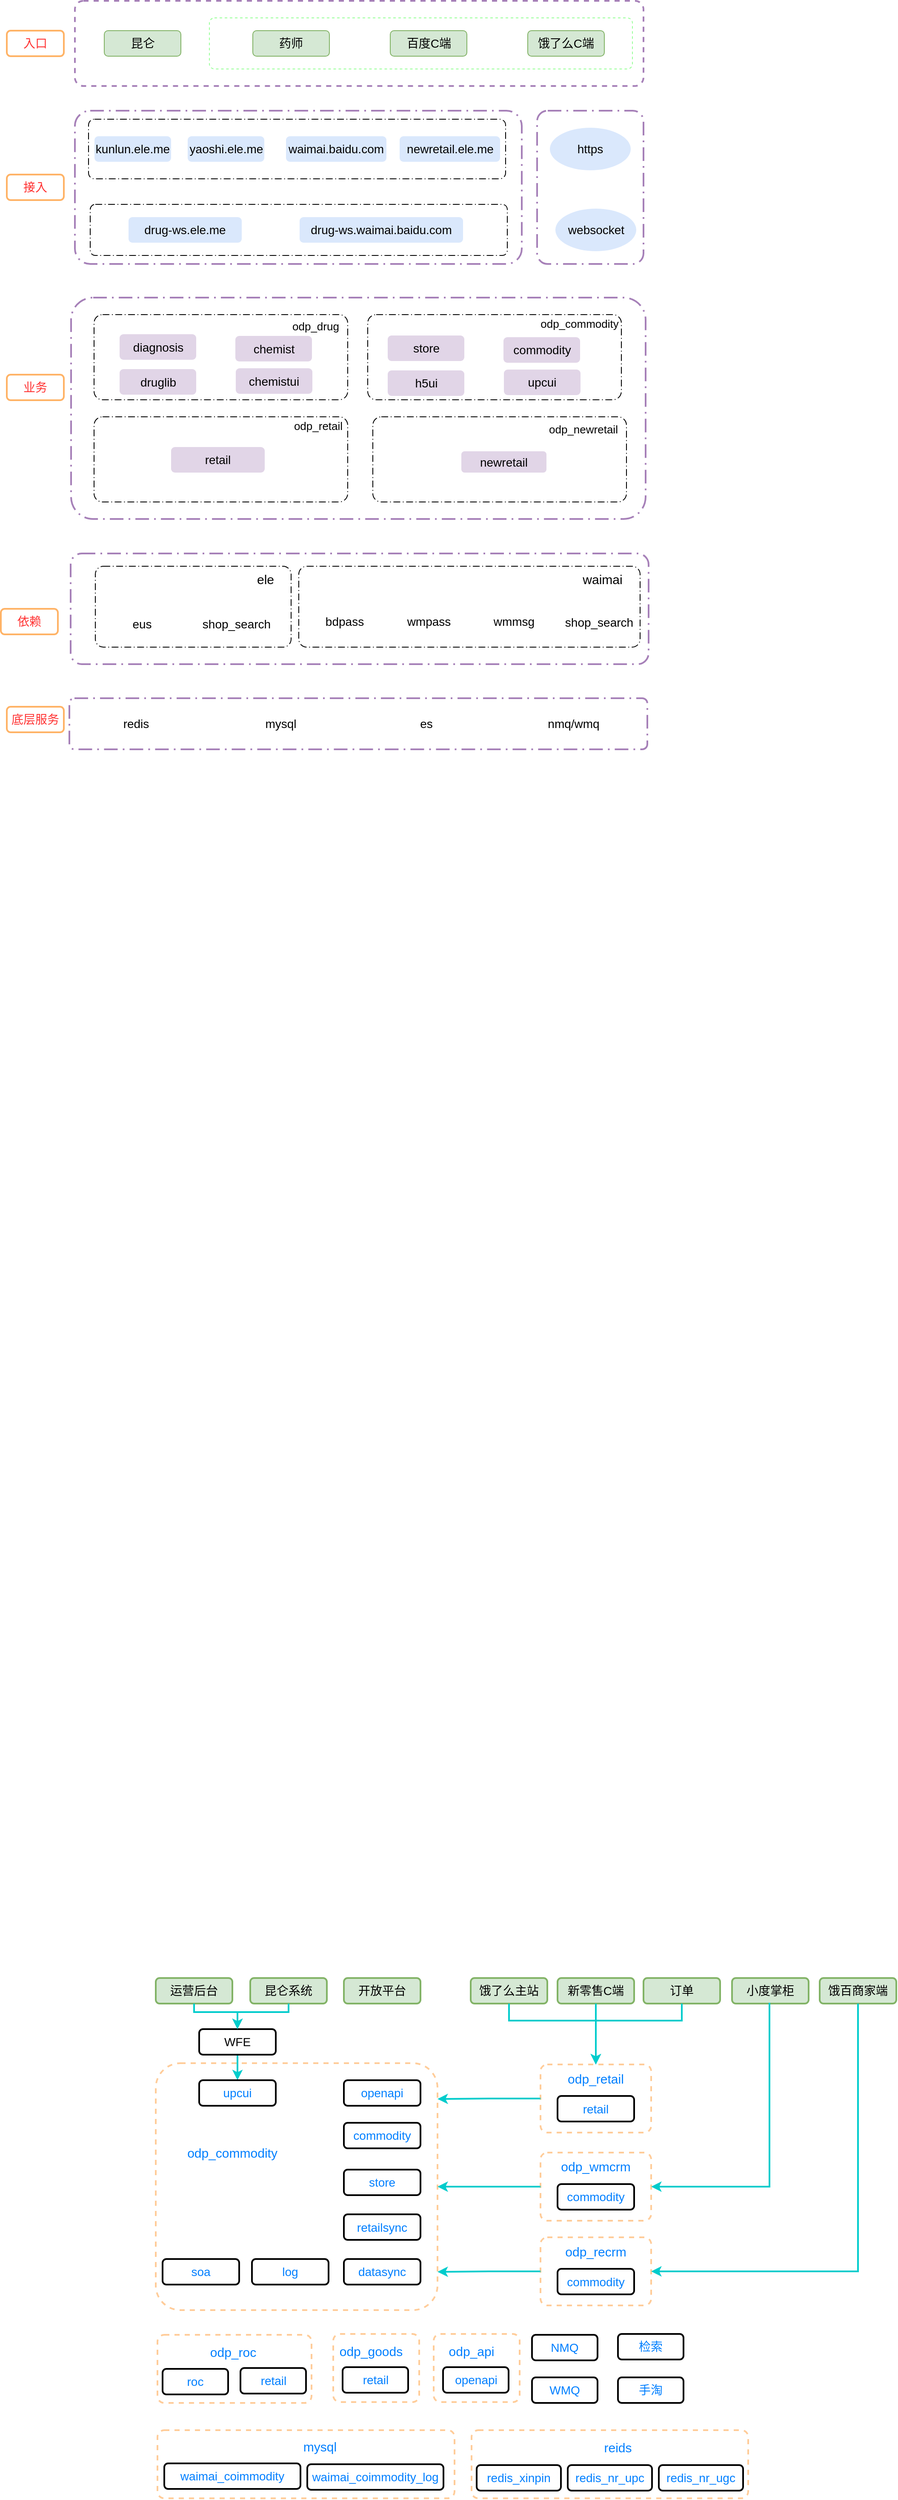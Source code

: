 <mxfile version="10.7.5" type="github"><diagram id="EbmXp93Hos2CxZKMuDnE" name="Page-1"><mxGraphModel dx="1745" dy="2905" grid="1" gridSize="10" guides="1" tooltips="1" connect="1" arrows="1" fold="1" page="1" pageScale="1" pageWidth="827" pageHeight="1169" math="0" shadow="0"><root><mxCell id="0"/><mxCell id="1" parent="0"/><mxCell id="BJAS49vprfDuvttGlZdL-75" value="" style="rounded=1;arcSize=10;dashed=1;strokeColor=#A680B8;fillColor=none;gradientColor=none;strokeWidth=2;" vertex="1" parent="1"><mxGeometry x="87" y="-1169" width="668" height="100" as="geometry"/></mxCell><mxCell id="BJAS49vprfDuvttGlZdL-83" value="" style="rounded=1;arcSize=10;dashed=1;strokeColor=#99FF99;fillColor=none;gradientColor=none;strokeWidth=1;" vertex="1" parent="1"><mxGeometry x="245" y="-1149" width="497" height="60" as="geometry"/></mxCell><mxCell id="BJAS49vprfDuvttGlZdL-1" value="&lt;span&gt;&lt;font style=&quot;font-size: 14px&quot;&gt;运营后台&lt;/font&gt;&lt;/span&gt;" style="rounded=1;whiteSpace=wrap;html=1;fillColor=#d5e8d4;strokeColor=#82b366;strokeWidth=2;" vertex="1" parent="1"><mxGeometry x="182" y="1153" width="90" height="30" as="geometry"/></mxCell><mxCell id="BJAS49vprfDuvttGlZdL-2" value="" style="edgeStyle=orthogonalEdgeStyle;rounded=0;orthogonalLoop=1;jettySize=auto;html=1;entryX=0.5;entryY=0;entryDx=0;entryDy=0;strokeColor=#00CCCC;strokeWidth=2;" edge="1" parent="1" source="BJAS49vprfDuvttGlZdL-3" target="BJAS49vprfDuvttGlZdL-12"><mxGeometry relative="1" as="geometry"/></mxCell><mxCell id="BJAS49vprfDuvttGlZdL-3" value="&lt;span style=&quot;font-size: 14px&quot;&gt;WFE&lt;/span&gt;" style="rounded=1;whiteSpace=wrap;html=1;strokeWidth=2;" vertex="1" parent="1"><mxGeometry x="233" y="1213" width="90" height="30" as="geometry"/></mxCell><mxCell id="BJAS49vprfDuvttGlZdL-4" value="&lt;span&gt;&lt;font style=&quot;font-size: 14px&quot;&gt;昆仑系统&lt;/font&gt;&lt;/span&gt;" style="rounded=1;whiteSpace=wrap;html=1;fillColor=#d5e8d4;strokeColor=#82b366;strokeWidth=2;" vertex="1" parent="1"><mxGeometry x="293" y="1153" width="90" height="30" as="geometry"/></mxCell><mxCell id="BJAS49vprfDuvttGlZdL-5" value="&lt;span&gt;&lt;font style=&quot;font-size: 14px&quot;&gt;饿了么主站&lt;/font&gt;&lt;/span&gt;" style="rounded=1;whiteSpace=wrap;html=1;fillColor=#d5e8d4;strokeColor=#82b366;strokeWidth=2;" vertex="1" parent="1"><mxGeometry x="552" y="1153" width="90" height="30" as="geometry"/></mxCell><mxCell id="BJAS49vprfDuvttGlZdL-6" value="&lt;span style=&quot;font-size: 14px&quot;&gt;新零售C端&lt;/span&gt;" style="rounded=1;whiteSpace=wrap;html=1;fillColor=#d5e8d4;strokeColor=#82b366;strokeWidth=2;" vertex="1" parent="1"><mxGeometry x="654" y="1153" width="90" height="30" as="geometry"/></mxCell><mxCell id="BJAS49vprfDuvttGlZdL-7" value="&lt;span style=&quot;font-size: 14px&quot;&gt;订单&lt;/span&gt;" style="rounded=1;whiteSpace=wrap;html=1;fillColor=#d5e8d4;strokeColor=#82b366;strokeWidth=2;" vertex="1" parent="1"><mxGeometry x="755" y="1153" width="90" height="30" as="geometry"/></mxCell><mxCell id="BJAS49vprfDuvttGlZdL-8" value="&lt;font style=&quot;font-size: 14px&quot;&gt;开放平台&lt;/font&gt;" style="rounded=1;whiteSpace=wrap;html=1;fillColor=#d5e8d4;strokeColor=#82b366;strokeWidth=2;" vertex="1" parent="1"><mxGeometry x="403" y="1153" width="90" height="30" as="geometry"/></mxCell><mxCell id="BJAS49vprfDuvttGlZdL-9" value="&lt;span style=&quot;font-size: 14px&quot;&gt;饿百商家端&lt;/span&gt;" style="rounded=1;whiteSpace=wrap;html=1;fillColor=#d5e8d4;strokeColor=#82b366;strokeWidth=2;" vertex="1" parent="1"><mxGeometry x="962" y="1153" width="90" height="30" as="geometry"/></mxCell><mxCell id="BJAS49vprfDuvttGlZdL-10" value="&lt;span style=&quot;font-size: 14px&quot;&gt;小度掌柜&lt;/span&gt;" style="rounded=1;whiteSpace=wrap;html=1;fillColor=#d5e8d4;strokeColor=#82b366;strokeWidth=2;" vertex="1" parent="1"><mxGeometry x="859" y="1153" width="90" height="30" as="geometry"/></mxCell><mxCell id="BJAS49vprfDuvttGlZdL-11" value="" style="rounded=1;arcSize=10;dashed=1;strokeColor=#FFCC99;fillColor=none;gradientColor=none;strokeWidth=2;" vertex="1" parent="1"><mxGeometry x="182" y="1253" width="331" height="290" as="geometry"/></mxCell><mxCell id="BJAS49vprfDuvttGlZdL-12" value="&lt;span style=&quot;font-size: 14px&quot;&gt;&lt;font color=&quot;#007fff&quot;&gt;upcui&lt;/font&gt;&lt;/span&gt;" style="rounded=1;whiteSpace=wrap;html=1;strokeWidth=2;" vertex="1" parent="1"><mxGeometry x="233" y="1273" width="90" height="30" as="geometry"/></mxCell><mxCell id="BJAS49vprfDuvttGlZdL-13" value="&lt;span style=&quot;font-size: 14px&quot;&gt;&lt;font color=&quot;#007fff&quot;&gt;openapi&lt;/font&gt;&lt;/span&gt;" style="rounded=1;whiteSpace=wrap;html=1;strokeWidth=2;" vertex="1" parent="1"><mxGeometry x="403" y="1273" width="90" height="30" as="geometry"/></mxCell><mxCell id="BJAS49vprfDuvttGlZdL-14" value="&lt;span style=&quot;font-size: 14px&quot;&gt;&lt;font color=&quot;#007fff&quot;&gt;commodity&lt;/font&gt;&lt;/span&gt;" style="rounded=1;whiteSpace=wrap;html=1;strokeWidth=2;" vertex="1" parent="1"><mxGeometry x="403" y="1323" width="90" height="30" as="geometry"/></mxCell><mxCell id="BJAS49vprfDuvttGlZdL-15" value="&lt;span style=&quot;font-size: 14px&quot;&gt;&lt;font color=&quot;#007fff&quot;&gt;store&lt;/font&gt;&lt;/span&gt;" style="rounded=1;whiteSpace=wrap;html=1;strokeWidth=2;" vertex="1" parent="1"><mxGeometry x="403" y="1378" width="90" height="30" as="geometry"/></mxCell><mxCell id="BJAS49vprfDuvttGlZdL-16" value="&lt;span style=&quot;font-size: 14px&quot;&gt;&lt;font color=&quot;#007fff&quot;&gt;retailsync&lt;/font&gt;&lt;/span&gt;" style="rounded=1;whiteSpace=wrap;html=1;strokeWidth=2;" vertex="1" parent="1"><mxGeometry x="403" y="1430.5" width="90" height="30" as="geometry"/></mxCell><mxCell id="BJAS49vprfDuvttGlZdL-17" value="&lt;span style=&quot;font-size: 14px&quot;&gt;&lt;font color=&quot;#007fff&quot;&gt;datasync&lt;/font&gt;&lt;/span&gt;" style="rounded=1;whiteSpace=wrap;html=1;strokeWidth=2;" vertex="1" parent="1"><mxGeometry x="403" y="1483" width="90" height="30" as="geometry"/></mxCell><mxCell id="BJAS49vprfDuvttGlZdL-18" value="&lt;span style=&quot;font-size: 14px&quot;&gt;&lt;font color=&quot;#007fff&quot;&gt;log&lt;/font&gt;&lt;/span&gt;" style="rounded=1;whiteSpace=wrap;html=1;strokeWidth=2;" vertex="1" parent="1"><mxGeometry x="295" y="1483" width="90" height="30" as="geometry"/></mxCell><mxCell id="BJAS49vprfDuvttGlZdL-19" value="&lt;span style=&quot;font-size: 14px&quot;&gt;&lt;font color=&quot;#007fff&quot;&gt;soa&lt;/font&gt;&lt;/span&gt;" style="rounded=1;whiteSpace=wrap;html=1;strokeWidth=2;" vertex="1" parent="1"><mxGeometry x="190" y="1483" width="90" height="30" as="geometry"/></mxCell><mxCell id="BJAS49vprfDuvttGlZdL-20" value="&lt;font style=&quot;font-size: 15px&quot; color=&quot;#007fff&quot;&gt;odp_commodity&lt;/font&gt;" style="text;html=1;strokeColor=none;fillColor=none;align=center;verticalAlign=middle;whiteSpace=wrap;rounded=0;dashed=1;" vertex="1" parent="1"><mxGeometry x="227" y="1347.5" width="90" height="20" as="geometry"/></mxCell><mxCell id="BJAS49vprfDuvttGlZdL-21" value="" style="group" vertex="1" connectable="0" parent="1"><mxGeometry x="634" y="1254.5" width="130" height="80" as="geometry"/></mxCell><mxCell id="BJAS49vprfDuvttGlZdL-22" value="" style="rounded=1;arcSize=10;dashed=1;strokeColor=#FFCC99;fillColor=none;gradientColor=none;strokeWidth=2;" vertex="1" parent="BJAS49vprfDuvttGlZdL-21"><mxGeometry width="130" height="80" as="geometry"/></mxCell><mxCell id="BJAS49vprfDuvttGlZdL-23" value="&lt;font style=&quot;font-size: 15px&quot; color=&quot;#007fff&quot;&gt;odp_retail&lt;/font&gt;" style="text;html=1;strokeColor=none;fillColor=none;align=center;verticalAlign=middle;whiteSpace=wrap;rounded=0;dashed=1;" vertex="1" parent="BJAS49vprfDuvttGlZdL-21"><mxGeometry x="20" y="6" width="90" height="20" as="geometry"/></mxCell><mxCell id="BJAS49vprfDuvttGlZdL-24" value="&lt;span style=&quot;font-size: 14px&quot;&gt;&lt;font color=&quot;#007fff&quot;&gt;retail&lt;/font&gt;&lt;/span&gt;" style="rounded=1;whiteSpace=wrap;html=1;strokeWidth=2;" vertex="1" parent="BJAS49vprfDuvttGlZdL-21"><mxGeometry x="20" y="37" width="90" height="30" as="geometry"/></mxCell><mxCell id="BJAS49vprfDuvttGlZdL-25" value="" style="group;strokeWidth=2;" vertex="1" connectable="0" parent="1"><mxGeometry x="634" y="1358" width="130" height="80" as="geometry"/></mxCell><mxCell id="BJAS49vprfDuvttGlZdL-26" value="" style="rounded=1;arcSize=10;dashed=1;strokeColor=#FFCC99;fillColor=none;gradientColor=none;strokeWidth=2;" vertex="1" parent="BJAS49vprfDuvttGlZdL-25"><mxGeometry width="130" height="80" as="geometry"/></mxCell><mxCell id="BJAS49vprfDuvttGlZdL-27" value="&lt;font style=&quot;font-size: 15px&quot; color=&quot;#007fff&quot;&gt;odp_wmcrm&lt;/font&gt;" style="text;html=1;strokeColor=none;fillColor=none;align=center;verticalAlign=middle;whiteSpace=wrap;rounded=0;dashed=1;" vertex="1" parent="BJAS49vprfDuvttGlZdL-25"><mxGeometry x="20" y="6" width="90" height="20" as="geometry"/></mxCell><mxCell id="BJAS49vprfDuvttGlZdL-28" value="&lt;span style=&quot;font-size: 14px&quot;&gt;&lt;font color=&quot;#007fff&quot;&gt;commodity&lt;/font&gt;&lt;/span&gt;" style="rounded=1;whiteSpace=wrap;html=1;strokeWidth=2;" vertex="1" parent="BJAS49vprfDuvttGlZdL-25"><mxGeometry x="20" y="37" width="90" height="30" as="geometry"/></mxCell><mxCell id="BJAS49vprfDuvttGlZdL-29" value="" style="group;strokeWidth=2;" vertex="1" connectable="0" parent="1"><mxGeometry x="634" y="1457.5" width="130" height="80" as="geometry"/></mxCell><mxCell id="BJAS49vprfDuvttGlZdL-30" value="" style="rounded=1;arcSize=10;dashed=1;strokeColor=#FFCC99;fillColor=none;gradientColor=none;strokeWidth=2;" vertex="1" parent="BJAS49vprfDuvttGlZdL-29"><mxGeometry width="130" height="80" as="geometry"/></mxCell><mxCell id="BJAS49vprfDuvttGlZdL-31" value="&lt;font style=&quot;font-size: 15px&quot; color=&quot;#007fff&quot;&gt;odp_recrm&lt;/font&gt;" style="text;html=1;strokeColor=none;fillColor=none;align=center;verticalAlign=middle;whiteSpace=wrap;rounded=0;dashed=1;" vertex="1" parent="BJAS49vprfDuvttGlZdL-29"><mxGeometry x="20" y="6" width="90" height="20" as="geometry"/></mxCell><mxCell id="BJAS49vprfDuvttGlZdL-32" value="&lt;span style=&quot;font-size: 14px&quot;&gt;&lt;font color=&quot;#007fff&quot;&gt;commodity&lt;/font&gt;&lt;/span&gt;" style="rounded=1;whiteSpace=wrap;html=1;strokeWidth=2;" vertex="1" parent="BJAS49vprfDuvttGlZdL-29"><mxGeometry x="20" y="37" width="90" height="30" as="geometry"/></mxCell><mxCell id="BJAS49vprfDuvttGlZdL-33" value="" style="group" vertex="1" connectable="0" parent="1"><mxGeometry x="184" y="1572" width="181" height="80" as="geometry"/></mxCell><mxCell id="BJAS49vprfDuvttGlZdL-34" value="" style="rounded=1;arcSize=10;dashed=1;strokeColor=#FFCC99;fillColor=none;gradientColor=none;strokeWidth=2;" vertex="1" parent="BJAS49vprfDuvttGlZdL-33"><mxGeometry width="181" height="80" as="geometry"/></mxCell><mxCell id="BJAS49vprfDuvttGlZdL-35" value="&lt;font style=&quot;font-size: 15px&quot; color=&quot;#007fff&quot;&gt;odp_roc&lt;/font&gt;" style="text;html=1;strokeColor=none;fillColor=none;align=center;verticalAlign=middle;whiteSpace=wrap;rounded=0;dashed=1;" vertex="1" parent="BJAS49vprfDuvttGlZdL-33"><mxGeometry x="44" y="10" width="90" height="20" as="geometry"/></mxCell><mxCell id="BJAS49vprfDuvttGlZdL-36" value="&lt;span style=&quot;font-size: 14px&quot;&gt;&lt;font color=&quot;#007fff&quot;&gt;roc&lt;/font&gt;&lt;/span&gt;" style="rounded=1;whiteSpace=wrap;html=1;strokeWidth=2;" vertex="1" parent="BJAS49vprfDuvttGlZdL-33"><mxGeometry x="6" y="40" width="77" height="30" as="geometry"/></mxCell><mxCell id="BJAS49vprfDuvttGlZdL-37" value="&lt;span style=&quot;font-size: 14px&quot;&gt;&lt;font color=&quot;#007fff&quot;&gt;retail&lt;/font&gt;&lt;/span&gt;" style="rounded=1;whiteSpace=wrap;html=1;strokeWidth=2;" vertex="1" parent="BJAS49vprfDuvttGlZdL-33"><mxGeometry x="97.5" y="39" width="77" height="30" as="geometry"/></mxCell><mxCell id="BJAS49vprfDuvttGlZdL-38" value="" style="rounded=1;arcSize=10;dashed=1;strokeColor=#FFCC99;fillColor=none;gradientColor=none;strokeWidth=2;" vertex="1" parent="1"><mxGeometry x="390.5" y="1571" width="101" height="80" as="geometry"/></mxCell><mxCell id="BJAS49vprfDuvttGlZdL-39" value="&lt;font style=&quot;font-size: 15px&quot; color=&quot;#007fff&quot;&gt;odp_goods&lt;/font&gt;" style="text;html=1;strokeColor=none;fillColor=none;align=center;verticalAlign=middle;whiteSpace=wrap;rounded=0;dashed=1;" vertex="1" parent="1"><mxGeometry x="390" y="1581" width="90" height="20" as="geometry"/></mxCell><mxCell id="BJAS49vprfDuvttGlZdL-40" value="&lt;span style=&quot;font-size: 14px&quot;&gt;&lt;font color=&quot;#007fff&quot;&gt;retail&lt;/font&gt;&lt;/span&gt;" style="rounded=1;whiteSpace=wrap;html=1;strokeWidth=2;" vertex="1" parent="1"><mxGeometry x="401.5" y="1610" width="77" height="30" as="geometry"/></mxCell><mxCell id="BJAS49vprfDuvttGlZdL-41" value="" style="rounded=1;arcSize=10;dashed=1;strokeColor=#FFCC99;fillColor=none;gradientColor=none;strokeWidth=2;" vertex="1" parent="1"><mxGeometry x="508.5" y="1571" width="101" height="80" as="geometry"/></mxCell><mxCell id="BJAS49vprfDuvttGlZdL-42" value="&lt;font style=&quot;font-size: 15px&quot; color=&quot;#007fff&quot;&gt;odp_api&lt;/font&gt;" style="text;html=1;strokeColor=none;fillColor=none;align=center;verticalAlign=middle;whiteSpace=wrap;rounded=0;dashed=1;" vertex="1" parent="1"><mxGeometry x="508" y="1581" width="90" height="20" as="geometry"/></mxCell><mxCell id="BJAS49vprfDuvttGlZdL-43" value="&lt;span style=&quot;font-size: 14px&quot;&gt;&lt;font color=&quot;#007fff&quot;&gt;openapi&lt;/font&gt;&lt;/span&gt;" style="rounded=1;whiteSpace=wrap;html=1;strokeWidth=2;" vertex="1" parent="1"><mxGeometry x="519.5" y="1610" width="77" height="30" as="geometry"/></mxCell><mxCell id="BJAS49vprfDuvttGlZdL-44" value="&lt;span style=&quot;font-size: 14px&quot;&gt;&lt;font color=&quot;#007fff&quot;&gt;NMQ&lt;/font&gt;&lt;/span&gt;" style="rounded=1;whiteSpace=wrap;html=1;strokeWidth=2;" vertex="1" parent="1"><mxGeometry x="624" y="1572" width="77" height="30" as="geometry"/></mxCell><mxCell id="BJAS49vprfDuvttGlZdL-45" value="&lt;span style=&quot;font-size: 14px&quot;&gt;&lt;font color=&quot;#007fff&quot;&gt;WMQ&lt;/font&gt;&lt;/span&gt;" style="rounded=1;whiteSpace=wrap;html=1;strokeWidth=2;" vertex="1" parent="1"><mxGeometry x="624" y="1622" width="77" height="30" as="geometry"/></mxCell><mxCell id="BJAS49vprfDuvttGlZdL-46" value="&lt;span style=&quot;font-size: 14px&quot;&gt;&lt;font color=&quot;#007fff&quot;&gt;检索&lt;/font&gt;&lt;/span&gt;" style="rounded=1;whiteSpace=wrap;html=1;strokeWidth=2;" vertex="1" parent="1"><mxGeometry x="725" y="1571" width="77" height="30" as="geometry"/></mxCell><mxCell id="BJAS49vprfDuvttGlZdL-47" value="&lt;span style=&quot;font-size: 14px&quot;&gt;&lt;font color=&quot;#007fff&quot;&gt;手淘&lt;/font&gt;&lt;/span&gt;" style="rounded=1;whiteSpace=wrap;html=1;strokeWidth=2;" vertex="1" parent="1"><mxGeometry x="725" y="1622" width="77" height="30" as="geometry"/></mxCell><mxCell id="BJAS49vprfDuvttGlZdL-48" value="" style="rounded=1;arcSize=10;dashed=1;strokeColor=#FFCC99;fillColor=none;gradientColor=none;strokeWidth=2;" vertex="1" parent="1"><mxGeometry x="184" y="1684" width="349" height="80" as="geometry"/></mxCell><mxCell id="BJAS49vprfDuvttGlZdL-49" value="&lt;font style=&quot;font-size: 15px&quot; color=&quot;#007fff&quot;&gt;mysql&lt;/font&gt;" style="text;html=1;strokeColor=none;fillColor=none;align=center;verticalAlign=middle;whiteSpace=wrap;rounded=0;dashed=1;" vertex="1" parent="1"><mxGeometry x="330" y="1693" width="90" height="20" as="geometry"/></mxCell><mxCell id="BJAS49vprfDuvttGlZdL-50" value="&lt;div style=&quot;text-align: left&quot;&gt;&lt;span&gt;&lt;font style=&quot;font-size: 14px&quot; color=&quot;#007fff&quot;&gt;waimai_coimmodity&lt;/font&gt;&lt;/span&gt;&lt;br&gt;&lt;/div&gt;" style="rounded=1;whiteSpace=wrap;html=1;strokeWidth=2;" vertex="1" parent="1"><mxGeometry x="192" y="1723" width="160" height="30" as="geometry"/></mxCell><mxCell id="BJAS49vprfDuvttGlZdL-51" value="&lt;span style=&quot;font-size: 14px&quot;&gt;&lt;font color=&quot;#007fff&quot;&gt;waimai_coimmodity_log&lt;/font&gt;&lt;/span&gt;" style="rounded=1;whiteSpace=wrap;html=1;strokeWidth=2;" vertex="1" parent="1"><mxGeometry x="360" y="1724" width="160" height="30" as="geometry"/></mxCell><mxCell id="BJAS49vprfDuvttGlZdL-52" value="" style="rounded=1;arcSize=10;dashed=1;strokeColor=#FFCC99;fillColor=none;gradientColor=none;strokeWidth=2;" vertex="1" parent="1"><mxGeometry x="553" y="1684" width="325" height="80" as="geometry"/></mxCell><mxCell id="BJAS49vprfDuvttGlZdL-53" value="&lt;font style=&quot;font-size: 15px&quot; color=&quot;#007fff&quot;&gt;reids&lt;br&gt;&lt;/font&gt;" style="text;html=1;strokeColor=none;fillColor=none;align=center;verticalAlign=middle;whiteSpace=wrap;rounded=0;dashed=1;" vertex="1" parent="1"><mxGeometry x="680" y="1694" width="90" height="20" as="geometry"/></mxCell><mxCell id="BJAS49vprfDuvttGlZdL-54" value="&lt;span style=&quot;font-size: 14px&quot;&gt;&lt;font color=&quot;#007fff&quot;&gt;redis_xinpin&lt;/font&gt;&lt;/span&gt;" style="rounded=1;whiteSpace=wrap;html=1;strokeWidth=2;" vertex="1" parent="1"><mxGeometry x="559" y="1725" width="99" height="30" as="geometry"/></mxCell><mxCell id="BJAS49vprfDuvttGlZdL-55" value="&lt;span style=&quot;font-size: 14px&quot;&gt;&lt;font color=&quot;#007fff&quot;&gt;redis_nr_upc&lt;/font&gt;&lt;/span&gt;" style="rounded=1;whiteSpace=wrap;html=1;strokeWidth=2;" vertex="1" parent="1"><mxGeometry x="666" y="1725" width="99" height="30" as="geometry"/></mxCell><mxCell id="BJAS49vprfDuvttGlZdL-56" value="&lt;span style=&quot;font-size: 14px&quot;&gt;&lt;font color=&quot;#007fff&quot;&gt;redis_nr_ugc&lt;/font&gt;&lt;/span&gt;" style="rounded=1;whiteSpace=wrap;html=1;strokeWidth=2;" vertex="1" parent="1"><mxGeometry x="773" y="1725" width="99" height="30" as="geometry"/></mxCell><mxCell id="BJAS49vprfDuvttGlZdL-61" value="" style="edgeStyle=orthogonalEdgeStyle;rounded=0;orthogonalLoop=1;jettySize=auto;html=1;exitX=0.5;exitY=1;exitDx=0;exitDy=0;entryX=0.5;entryY=0;entryDx=0;entryDy=0;strokeColor=#00CCCC;fillColor=#1ba1e2;strokeWidth=2;" edge="1" parent="1" source="BJAS49vprfDuvttGlZdL-1" target="BJAS49vprfDuvttGlZdL-3"><mxGeometry relative="1" as="geometry"><mxPoint x="140" y="1400.5" as="sourcePoint"/><mxPoint x="140" y="1473" as="targetPoint"/><Array as="points"><mxPoint x="227" y="1193"/><mxPoint x="278" y="1193"/></Array></mxGeometry></mxCell><mxCell id="BJAS49vprfDuvttGlZdL-62" value="" style="edgeStyle=orthogonalEdgeStyle;rounded=0;orthogonalLoop=1;jettySize=auto;html=1;exitX=0.5;exitY=1;exitDx=0;exitDy=0;entryX=0.5;entryY=0;entryDx=0;entryDy=0;strokeColor=#00CCCC;fillColor=#1ba1e2;strokeWidth=2;" edge="1" parent="1" source="BJAS49vprfDuvttGlZdL-4" target="BJAS49vprfDuvttGlZdL-3"><mxGeometry relative="1" as="geometry"><mxPoint x="237" y="1193" as="sourcePoint"/><mxPoint x="288" y="1223" as="targetPoint"/><Array as="points"><mxPoint x="338" y="1193"/><mxPoint x="278" y="1193"/></Array></mxGeometry></mxCell><mxCell id="BJAS49vprfDuvttGlZdL-63" value="" style="edgeStyle=orthogonalEdgeStyle;rounded=0;orthogonalLoop=1;jettySize=auto;html=1;strokeColor=#00CCCC;fillColor=#1ba1e2;strokeWidth=2;exitX=0.5;exitY=1;exitDx=0;exitDy=0;entryX=0.5;entryY=0;entryDx=0;entryDy=0;" edge="1" parent="1" source="BJAS49vprfDuvttGlZdL-5" target="BJAS49vprfDuvttGlZdL-22"><mxGeometry relative="1" as="geometry"><mxPoint x="563" y="1223" as="sourcePoint"/><mxPoint x="737" y="1233" as="targetPoint"/><Array as="points"><mxPoint x="597" y="1203"/><mxPoint x="699" y="1203"/></Array></mxGeometry></mxCell><mxCell id="BJAS49vprfDuvttGlZdL-64" value="" style="edgeStyle=orthogonalEdgeStyle;rounded=0;orthogonalLoop=1;jettySize=auto;html=1;strokeColor=#00CCCC;fillColor=#1ba1e2;strokeWidth=2;entryX=0.5;entryY=0;entryDx=0;entryDy=0;exitX=0.5;exitY=1;exitDx=0;exitDy=0;" edge="1" parent="1" source="BJAS49vprfDuvttGlZdL-6" target="BJAS49vprfDuvttGlZdL-22"><mxGeometry relative="1" as="geometry"><mxPoint x="643" y="1193" as="sourcePoint"/><mxPoint x="747" y="1263" as="targetPoint"/><Array as="points"><mxPoint x="699" y="1223"/><mxPoint x="699" y="1223"/></Array></mxGeometry></mxCell><mxCell id="BJAS49vprfDuvttGlZdL-65" value="" style="edgeStyle=orthogonalEdgeStyle;rounded=0;orthogonalLoop=1;jettySize=auto;html=1;strokeColor=#00CCCC;fillColor=#1ba1e2;strokeWidth=2;exitX=0.5;exitY=1;exitDx=0;exitDy=0;entryX=0.5;entryY=0;entryDx=0;entryDy=0;" edge="1" parent="1" source="BJAS49vprfDuvttGlZdL-7" target="BJAS49vprfDuvttGlZdL-22"><mxGeometry relative="1" as="geometry"><mxPoint x="607" y="1193" as="sourcePoint"/><mxPoint x="747" y="1263" as="targetPoint"/><Array as="points"><mxPoint x="800" y="1203"/><mxPoint x="699" y="1203"/></Array></mxGeometry></mxCell><mxCell id="BJAS49vprfDuvttGlZdL-66" value="" style="edgeStyle=orthogonalEdgeStyle;rounded=0;orthogonalLoop=1;jettySize=auto;html=1;strokeColor=#00CCCC;fillColor=#1ba1e2;strokeWidth=2;exitX=0.5;exitY=1;exitDx=0;exitDy=0;entryX=1;entryY=0.5;entryDx=0;entryDy=0;" edge="1" parent="1" source="BJAS49vprfDuvttGlZdL-10" target="BJAS49vprfDuvttGlZdL-26"><mxGeometry relative="1" as="geometry"><mxPoint x="607" y="1193" as="sourcePoint"/><mxPoint x="747" y="1263" as="targetPoint"/><Array as="points"><mxPoint x="903" y="1183"/><mxPoint x="903" y="1398"/></Array></mxGeometry></mxCell><mxCell id="BJAS49vprfDuvttGlZdL-67" value="" style="edgeStyle=orthogonalEdgeStyle;rounded=0;orthogonalLoop=1;jettySize=auto;html=1;strokeColor=#00CCCC;fillColor=#1ba1e2;strokeWidth=2;exitX=0.5;exitY=1;exitDx=0;exitDy=0;entryX=1;entryY=0.5;entryDx=0;entryDy=0;" edge="1" parent="1" source="BJAS49vprfDuvttGlZdL-9" target="BJAS49vprfDuvttGlZdL-30"><mxGeometry relative="1" as="geometry"><mxPoint x="914" y="1193" as="sourcePoint"/><mxPoint x="812" y="1408" as="targetPoint"/><Array as="points"><mxPoint x="1007" y="1498"/></Array></mxGeometry></mxCell><mxCell id="BJAS49vprfDuvttGlZdL-68" value="" style="edgeStyle=orthogonalEdgeStyle;rounded=0;orthogonalLoop=1;jettySize=auto;html=1;strokeColor=#00CCCC;strokeWidth=2;entryX=1;entryY=0.145;entryDx=0;entryDy=0;entryPerimeter=0;" edge="1" parent="1" source="BJAS49vprfDuvttGlZdL-22" target="BJAS49vprfDuvttGlZdL-11"><mxGeometry relative="1" as="geometry"><mxPoint x="514" y="1292" as="targetPoint"/></mxGeometry></mxCell><mxCell id="BJAS49vprfDuvttGlZdL-69" value="" style="edgeStyle=orthogonalEdgeStyle;rounded=0;orthogonalLoop=1;jettySize=auto;html=1;strokeColor=#00CCCC;strokeWidth=2;entryX=1;entryY=0.5;entryDx=0;entryDy=0;exitX=0;exitY=0.5;exitDx=0;exitDy=0;" edge="1" parent="1" source="BJAS49vprfDuvttGlZdL-26" target="BJAS49vprfDuvttGlZdL-11"><mxGeometry relative="1" as="geometry"><mxPoint x="682" y="1305" as="sourcePoint"/><mxPoint x="523" y="1305" as="targetPoint"/></mxGeometry></mxCell><mxCell id="BJAS49vprfDuvttGlZdL-70" value="" style="edgeStyle=orthogonalEdgeStyle;rounded=0;orthogonalLoop=1;jettySize=auto;html=1;strokeColor=#00CCCC;strokeWidth=2;entryX=1;entryY=0.845;entryDx=0;entryDy=0;exitX=0;exitY=0.5;exitDx=0;exitDy=0;entryPerimeter=0;" edge="1" parent="1" source="BJAS49vprfDuvttGlZdL-30" target="BJAS49vprfDuvttGlZdL-11"><mxGeometry relative="1" as="geometry"><mxPoint x="682" y="1408" as="sourcePoint"/><mxPoint x="523" y="1408" as="targetPoint"/></mxGeometry></mxCell><mxCell id="BJAS49vprfDuvttGlZdL-71" value="&lt;span style=&quot;font-size: 14px&quot;&gt;&lt;font color=&quot;#ff3333&quot;&gt;入口&lt;/font&gt;&lt;/span&gt;" style="rounded=1;whiteSpace=wrap;html=1;strokeWidth=2;strokeColor=#FFB366;" vertex="1" parent="1"><mxGeometry x="7" y="-1134" width="67" height="30" as="geometry"/></mxCell><mxCell id="BJAS49vprfDuvttGlZdL-72" value="&lt;span style=&quot;font-size: 14px&quot;&gt;&lt;font color=&quot;#ff3333&quot;&gt;业务&lt;/font&gt;&lt;/span&gt;" style="rounded=1;whiteSpace=wrap;html=1;strokeWidth=2;strokeColor=#FFB366;" vertex="1" parent="1"><mxGeometry x="7" y="-730" width="67" height="30" as="geometry"/></mxCell><mxCell id="BJAS49vprfDuvttGlZdL-84" value="&lt;font color=&quot;#ff3333&quot;&gt;&lt;span style=&quot;font-size: 14px&quot;&gt;接入&lt;/span&gt;&lt;/font&gt;" style="rounded=1;whiteSpace=wrap;html=1;strokeWidth=2;strokeColor=#FFB366;" vertex="1" parent="1"><mxGeometry x="7" y="-965" width="67" height="30" as="geometry"/></mxCell><mxCell id="BJAS49vprfDuvttGlZdL-73" value="&lt;span style=&quot;font-size: 14px&quot;&gt;&lt;font color=&quot;#ff3333&quot;&gt;依赖&lt;/font&gt;&lt;/span&gt;" style="rounded=1;whiteSpace=wrap;html=1;strokeWidth=2;strokeColor=#FFB366;" vertex="1" parent="1"><mxGeometry y="-455" width="67" height="30" as="geometry"/></mxCell><mxCell id="BJAS49vprfDuvttGlZdL-74" value="&lt;span style=&quot;font-size: 14px&quot;&gt;&lt;font color=&quot;#ff3333&quot;&gt;底层服务&lt;/font&gt;&lt;/span&gt;" style="rounded=1;whiteSpace=wrap;html=1;strokeWidth=2;strokeColor=#FFB366;" vertex="1" parent="1"><mxGeometry x="7" y="-340" width="67" height="30" as="geometry"/></mxCell><mxCell id="BJAS49vprfDuvttGlZdL-76" value="&lt;font&gt;&lt;span style=&quot;font-size: 14px&quot;&gt;昆仑&lt;/span&gt;&lt;/font&gt;" style="rounded=1;whiteSpace=wrap;html=1;strokeWidth=1;fillColor=#d5e8d4;strokeColor=#82b366;" vertex="1" parent="1"><mxGeometry x="121.5" y="-1134" width="90" height="30" as="geometry"/></mxCell><mxCell id="BJAS49vprfDuvttGlZdL-77" value="&lt;font&gt;&lt;span style=&quot;font-size: 14px&quot;&gt;药师&lt;/span&gt;&lt;/font&gt;" style="rounded=1;whiteSpace=wrap;html=1;strokeWidth=1;fillColor=#d5e8d4;strokeColor=#82b366;" vertex="1" parent="1"><mxGeometry x="296" y="-1134" width="90" height="30" as="geometry"/></mxCell><mxCell id="BJAS49vprfDuvttGlZdL-79" value="&lt;font&gt;&lt;span style=&quot;font-size: 14px&quot;&gt;百度C端&lt;/span&gt;&lt;/font&gt;" style="rounded=1;whiteSpace=wrap;html=1;strokeWidth=1;fillColor=#d5e8d4;strokeColor=#82b366;" vertex="1" parent="1"><mxGeometry x="457.5" y="-1134" width="90" height="30" as="geometry"/></mxCell><mxCell id="BJAS49vprfDuvttGlZdL-81" value="&lt;font&gt;&lt;span style=&quot;font-size: 14px&quot;&gt;饿了么C端&lt;/span&gt;&lt;/font&gt;" style="rounded=1;whiteSpace=wrap;html=1;strokeWidth=1;fillColor=#d5e8d4;strokeColor=#82b366;" vertex="1" parent="1"><mxGeometry x="619" y="-1134" width="90" height="30" as="geometry"/></mxCell><mxCell id="BJAS49vprfDuvttGlZdL-87" value="" style="rounded=1;arcSize=10;dashed=1;strokeColor=#A680B8;fillColor=none;gradientColor=none;dashPattern=8 3 1 3;strokeWidth=2;" vertex="1" parent="1"><mxGeometry x="87" y="-1040" width="525" height="180" as="geometry"/></mxCell><mxCell id="BJAS49vprfDuvttGlZdL-88" value="" style="rounded=1;arcSize=10;dashed=1;strokeColor=#000000;fillColor=none;gradientColor=none;dashPattern=8 3 1 3;strokeWidth=1;" vertex="1" parent="1"><mxGeometry x="103" y="-1030" width="490" height="70" as="geometry"/></mxCell><mxCell id="BJAS49vprfDuvttGlZdL-90" value="&lt;font&gt;&lt;span style=&quot;font-size: 14px&quot;&gt;kunlun.ele.me&lt;/span&gt;&lt;/font&gt;" style="rounded=1;whiteSpace=wrap;html=1;strokeWidth=1;fillColor=#dae8fc;strokeColor=none;" vertex="1" parent="1"><mxGeometry x="110" y="-1010" width="90" height="30" as="geometry"/></mxCell><mxCell id="BJAS49vprfDuvttGlZdL-91" value="&lt;font&gt;&lt;span style=&quot;font-size: 14px&quot;&gt;yaoshi.ele.me&lt;/span&gt;&lt;/font&gt;" style="rounded=1;whiteSpace=wrap;html=1;strokeWidth=1;fillColor=#dae8fc;strokeColor=none;" vertex="1" parent="1"><mxGeometry x="219.5" y="-1010" width="90" height="30" as="geometry"/></mxCell><mxCell id="BJAS49vprfDuvttGlZdL-92" value="&lt;font&gt;&lt;span style=&quot;font-size: 14px&quot;&gt;waimai.baidu.com&lt;/span&gt;&lt;/font&gt;" style="rounded=1;whiteSpace=wrap;html=1;strokeWidth=1;fillColor=#dae8fc;strokeColor=none;" vertex="1" parent="1"><mxGeometry x="335" y="-1010" width="118" height="30" as="geometry"/></mxCell><mxCell id="BJAS49vprfDuvttGlZdL-93" value="&lt;font&gt;&lt;span style=&quot;font-size: 14px&quot;&gt;newretail.ele.me&lt;/span&gt;&lt;/font&gt;" style="rounded=1;whiteSpace=wrap;html=1;strokeWidth=1;fillColor=#dae8fc;strokeColor=none;" vertex="1" parent="1"><mxGeometry x="468.5" y="-1010" width="118" height="30" as="geometry"/></mxCell><mxCell id="BJAS49vprfDuvttGlZdL-94" value="" style="rounded=1;arcSize=10;dashed=1;strokeColor=#000000;fillColor=none;gradientColor=none;dashPattern=8 3 1 3;strokeWidth=1;" vertex="1" parent="1"><mxGeometry x="105" y="-930" width="490" height="60" as="geometry"/></mxCell><mxCell id="BJAS49vprfDuvttGlZdL-95" value="&lt;font&gt;&lt;span style=&quot;font-size: 14px&quot;&gt;drug-ws.ele.me&lt;/span&gt;&lt;/font&gt;" style="rounded=1;whiteSpace=wrap;html=1;strokeWidth=1;fillColor=#dae8fc;strokeColor=none;" vertex="1" parent="1"><mxGeometry x="150" y="-915" width="133" height="30" as="geometry"/></mxCell><mxCell id="BJAS49vprfDuvttGlZdL-96" value="&lt;font&gt;&lt;span style=&quot;font-size: 14px&quot;&gt;drug-ws.waimai.baidu.com&lt;/span&gt;&lt;/font&gt;" style="rounded=1;whiteSpace=wrap;html=1;strokeWidth=1;fillColor=#dae8fc;strokeColor=none;" vertex="1" parent="1"><mxGeometry x="351" y="-915" width="192" height="30" as="geometry"/></mxCell><mxCell id="BJAS49vprfDuvttGlZdL-97" value="" style="rounded=1;arcSize=10;dashed=1;strokeColor=#A680B8;fillColor=none;gradientColor=none;dashPattern=8 3 1 3;strokeWidth=2;" vertex="1" parent="1"><mxGeometry x="630" y="-1040" width="125" height="180" as="geometry"/></mxCell><mxCell id="BJAS49vprfDuvttGlZdL-98" value="&lt;font style=&quot;font-size: 14px&quot;&gt;https&lt;/font&gt;" style="ellipse;whiteSpace=wrap;html=1;fillColor=#dae8fc;strokeColor=none;" vertex="1" parent="1"><mxGeometry x="645" y="-1020" width="95" height="50" as="geometry"/></mxCell><mxCell id="BJAS49vprfDuvttGlZdL-99" value="&lt;font style=&quot;font-size: 14px&quot;&gt;websocket&lt;/font&gt;" style="ellipse;whiteSpace=wrap;html=1;fillColor=#dae8fc;strokeColor=none;" vertex="1" parent="1"><mxGeometry x="651.5" y="-925" width="95" height="50" as="geometry"/></mxCell><mxCell id="BJAS49vprfDuvttGlZdL-100" value="" style="rounded=1;arcSize=10;dashed=1;strokeColor=#A680B8;fillColor=none;gradientColor=none;dashPattern=8 3 1 3;strokeWidth=2;" vertex="1" parent="1"><mxGeometry x="82.5" y="-820.5" width="675" height="260" as="geometry"/></mxCell><mxCell id="BJAS49vprfDuvttGlZdL-101" value="" style="rounded=1;arcSize=10;dashed=1;strokeColor=#000000;fillColor=none;gradientColor=none;dashPattern=8 3 1 3;strokeWidth=1;" vertex="1" parent="1"><mxGeometry x="109.5" y="-800.5" width="298" height="100" as="geometry"/></mxCell><mxCell id="BJAS49vprfDuvttGlZdL-102" value="" style="rounded=1;arcSize=10;dashed=1;strokeColor=#000000;fillColor=none;gradientColor=none;dashPattern=8 3 1 3;strokeWidth=1;" vertex="1" parent="1"><mxGeometry x="431" y="-800.5" width="298" height="100" as="geometry"/></mxCell><mxCell id="BJAS49vprfDuvttGlZdL-103" value="" style="rounded=1;arcSize=10;dashed=1;strokeColor=#000000;fillColor=none;gradientColor=none;dashPattern=8 3 1 3;strokeWidth=1;" vertex="1" parent="1"><mxGeometry x="109.5" y="-680.5" width="298" height="100" as="geometry"/></mxCell><mxCell id="BJAS49vprfDuvttGlZdL-104" value="" style="rounded=1;arcSize=10;dashed=1;strokeColor=#000000;fillColor=none;gradientColor=none;dashPattern=8 3 1 3;strokeWidth=1;" vertex="1" parent="1"><mxGeometry x="437" y="-680.5" width="298" height="100" as="geometry"/></mxCell><mxCell id="BJAS49vprfDuvttGlZdL-107" value="&lt;font style=&quot;font-size: 13px&quot;&gt;odp_drug&lt;/font&gt;" style="text;html=1;strokeColor=none;fillColor=none;align=center;verticalAlign=middle;whiteSpace=wrap;rounded=0;dashed=1;strokeWidth=1;fontColor=#000000;" vertex="1" parent="1"><mxGeometry x="340" y="-797" width="60" height="20" as="geometry"/></mxCell><mxCell id="BJAS49vprfDuvttGlZdL-108" value="&lt;span style=&quot;font-size: 14px&quot;&gt;&lt;font&gt;diagnosis&lt;/font&gt;&lt;/span&gt;" style="rounded=1;whiteSpace=wrap;html=1;strokeWidth=1;fillColor=#e1d5e7;strokeColor=none;" vertex="1" parent="1"><mxGeometry x="139.5" y="-777.5" width="90" height="30" as="geometry"/></mxCell><mxCell id="BJAS49vprfDuvttGlZdL-109" value="&lt;span style=&quot;font-size: 14px&quot;&gt;&lt;font&gt;druglib&lt;/font&gt;&lt;/span&gt;" style="rounded=1;whiteSpace=wrap;html=1;strokeWidth=1;fillColor=#e1d5e7;strokeColor=none;" vertex="1" parent="1"><mxGeometry x="139.5" y="-736.5" width="90" height="30" as="geometry"/></mxCell><mxCell id="BJAS49vprfDuvttGlZdL-110" value="&lt;font&gt;&lt;span style=&quot;font-size: 14px&quot;&gt;chemist&lt;/span&gt;&lt;/font&gt;" style="rounded=1;whiteSpace=wrap;html=1;strokeWidth=1;fillColor=#e1d5e7;strokeColor=none;" vertex="1" parent="1"><mxGeometry x="275.5" y="-775.5" width="90" height="30" as="geometry"/></mxCell><mxCell id="BJAS49vprfDuvttGlZdL-111" value="&lt;font&gt;&lt;span style=&quot;font-size: 14px&quot;&gt;chemistui&lt;/span&gt;&lt;/font&gt;" style="rounded=1;whiteSpace=wrap;html=1;strokeWidth=1;fillColor=#e1d5e7;strokeColor=none;" vertex="1" parent="1"><mxGeometry x="276" y="-737.5" width="90" height="30" as="geometry"/></mxCell><mxCell id="BJAS49vprfDuvttGlZdL-112" value="&lt;font style=&quot;font-size: 13px&quot;&gt;odp_commodity&lt;/font&gt;" style="text;html=1;strokeColor=none;fillColor=none;align=center;verticalAlign=middle;whiteSpace=wrap;rounded=0;dashed=1;strokeWidth=1;fontColor=#000000;" vertex="1" parent="1"><mxGeometry x="636" y="-800.5" width="88" height="20" as="geometry"/></mxCell><mxCell id="BJAS49vprfDuvttGlZdL-113" value="&lt;span style=&quot;font-size: 14px&quot;&gt;&lt;font&gt;store&lt;/font&gt;&lt;/span&gt;" style="rounded=1;whiteSpace=wrap;html=1;strokeWidth=1;fillColor=#e1d5e7;strokeColor=none;" vertex="1" parent="1"><mxGeometry x="454.5" y="-776" width="90" height="30" as="geometry"/></mxCell><mxCell id="BJAS49vprfDuvttGlZdL-114" value="&lt;span style=&quot;font-size: 14px&quot;&gt;&lt;font&gt;h5ui&lt;/font&gt;&lt;/span&gt;" style="rounded=1;whiteSpace=wrap;html=1;strokeWidth=1;fillColor=#e1d5e7;strokeColor=none;" vertex="1" parent="1"><mxGeometry x="454.5" y="-735" width="90" height="30" as="geometry"/></mxCell><mxCell id="BJAS49vprfDuvttGlZdL-115" value="&lt;font&gt;&lt;span style=&quot;font-size: 14px&quot;&gt;commodity&lt;/span&gt;&lt;/font&gt;" style="rounded=1;whiteSpace=wrap;html=1;strokeWidth=1;fillColor=#e1d5e7;strokeColor=none;" vertex="1" parent="1"><mxGeometry x="590.5" y="-774" width="90" height="30" as="geometry"/></mxCell><mxCell id="BJAS49vprfDuvttGlZdL-116" value="&lt;font&gt;&lt;span style=&quot;font-size: 14px&quot;&gt;upcui&lt;/span&gt;&lt;/font&gt;" style="rounded=1;whiteSpace=wrap;html=1;strokeWidth=1;fillColor=#e1d5e7;strokeColor=none;" vertex="1" parent="1"><mxGeometry x="591" y="-736" width="90" height="30" as="geometry"/></mxCell><mxCell id="BJAS49vprfDuvttGlZdL-117" value="&lt;font style=&quot;font-size: 13px&quot;&gt;odp_retail&lt;/font&gt;" style="text;html=1;strokeColor=none;fillColor=none;align=center;verticalAlign=middle;whiteSpace=wrap;rounded=0;dashed=1;strokeWidth=1;fontColor=#000000;" vertex="1" parent="1"><mxGeometry x="343.5" y="-680.5" width="58" height="20" as="geometry"/></mxCell><mxCell id="BJAS49vprfDuvttGlZdL-118" value="&lt;span style=&quot;font-size: 14px&quot;&gt;&lt;font&gt;retail&lt;/font&gt;&lt;/span&gt;" style="rounded=1;whiteSpace=wrap;html=1;strokeWidth=1;fillColor=#e1d5e7;strokeColor=none;" vertex="1" parent="1"><mxGeometry x="200" y="-645" width="110" height="30" as="geometry"/></mxCell><mxCell id="BJAS49vprfDuvttGlZdL-127" value="&lt;font style=&quot;font-size: 13px&quot;&gt;odp_newretail&lt;/font&gt;" style="text;html=1;strokeColor=none;fillColor=none;align=center;verticalAlign=middle;whiteSpace=wrap;rounded=0;dashed=1;strokeWidth=1;fontColor=#000000;" vertex="1" parent="1"><mxGeometry x="642" y="-676" width="85" height="20" as="geometry"/></mxCell><mxCell id="BJAS49vprfDuvttGlZdL-128" value="&lt;span style=&quot;font-size: 14px&quot;&gt;&lt;font&gt;newretail&lt;/font&gt;&lt;/span&gt;" style="rounded=1;whiteSpace=wrap;html=1;strokeWidth=1;fillColor=#e1d5e7;strokeColor=none;" vertex="1" parent="1"><mxGeometry x="541" y="-640" width="100" height="25" as="geometry"/></mxCell><mxCell id="BJAS49vprfDuvttGlZdL-132" value="" style="rounded=1;arcSize=10;dashed=1;strokeColor=#A680B8;fillColor=none;gradientColor=none;dashPattern=8 3 1 3;strokeWidth=2;" vertex="1" parent="1"><mxGeometry x="82" y="-520" width="679" height="130" as="geometry"/></mxCell><mxCell id="BJAS49vprfDuvttGlZdL-133" value="" style="rounded=1;arcSize=10;dashed=1;strokeColor=#000000;fillColor=none;gradientColor=none;dashPattern=8 3 1 3;strokeWidth=1;" vertex="1" parent="1"><mxGeometry x="111" y="-505" width="230" height="95" as="geometry"/></mxCell><mxCell id="BJAS49vprfDuvttGlZdL-134" value="" style="rounded=1;arcSize=10;dashed=1;strokeColor=#000000;fillColor=none;gradientColor=none;dashPattern=8 3 1 3;strokeWidth=1;" vertex="1" parent="1"><mxGeometry x="350" y="-505" width="401" height="95" as="geometry"/></mxCell><mxCell id="BJAS49vprfDuvttGlZdL-135" value="&lt;span style=&quot;font-size: 14px&quot;&gt;&lt;font&gt;eus&lt;/font&gt;&lt;/span&gt;" style="rounded=1;whiteSpace=wrap;html=1;strokeWidth=1;strokeColor=none;fontColor=#000000;" vertex="1" parent="1"><mxGeometry x="120.5" y="-452.5" width="90" height="30" as="geometry"/></mxCell><mxCell id="BJAS49vprfDuvttGlZdL-136" value="&lt;span style=&quot;font-size: 14px&quot;&gt;&lt;font&gt;shop_search&lt;/font&gt;&lt;/span&gt;" style="rounded=1;whiteSpace=wrap;html=1;strokeWidth=1;strokeColor=none;fontColor=#000000;" vertex="1" parent="1"><mxGeometry x="232" y="-452.5" width="90" height="30" as="geometry"/></mxCell><mxCell id="BJAS49vprfDuvttGlZdL-137" value="&lt;span style=&quot;font-size: 14px&quot;&gt;&lt;font&gt;bdpass&lt;/font&gt;&lt;/span&gt;" style="rounded=1;whiteSpace=wrap;html=1;strokeWidth=1;strokeColor=none;fontColor=#000000;" vertex="1" parent="1"><mxGeometry x="359" y="-455" width="90" height="30" as="geometry"/></mxCell><mxCell id="BJAS49vprfDuvttGlZdL-138" value="&lt;span style=&quot;font-size: 14px&quot;&gt;&lt;font&gt;wmpass&lt;/font&gt;&lt;/span&gt;" style="rounded=1;whiteSpace=wrap;html=1;strokeWidth=1;strokeColor=none;fontColor=#000000;" vertex="1" parent="1"><mxGeometry x="457.5" y="-455" width="90" height="30" as="geometry"/></mxCell><mxCell id="BJAS49vprfDuvttGlZdL-139" value="&lt;span style=&quot;font-size: 14px&quot;&gt;&lt;font&gt;shop_search&lt;/font&gt;&lt;/span&gt;" style="rounded=1;whiteSpace=wrap;html=1;strokeWidth=1;strokeColor=none;fontColor=#000000;" vertex="1" parent="1"><mxGeometry x="657.5" y="-454" width="90" height="30" as="geometry"/></mxCell><mxCell id="BJAS49vprfDuvttGlZdL-140" value="&lt;span style=&quot;font-size: 14px&quot;&gt;&lt;font&gt;wmmsg&lt;/font&gt;&lt;/span&gt;" style="rounded=1;whiteSpace=wrap;html=1;strokeWidth=1;strokeColor=none;fontColor=#000000;" vertex="1" parent="1"><mxGeometry x="557.5" y="-455" width="90" height="30" as="geometry"/></mxCell><mxCell id="BJAS49vprfDuvttGlZdL-141" value="&lt;font style=&quot;font-size: 15px&quot;&gt;waimai&lt;/font&gt;" style="text;html=1;strokeColor=none;fillColor=none;align=center;verticalAlign=middle;whiteSpace=wrap;rounded=0;dashed=1;strokeWidth=1;fontColor=#000000;" vertex="1" parent="1"><mxGeometry x="680.5" y="-500" width="52" height="20" as="geometry"/></mxCell><mxCell id="BJAS49vprfDuvttGlZdL-142" value="&lt;font style=&quot;font-size: 15px&quot;&gt;ele&lt;/font&gt;" style="text;html=1;strokeColor=none;fillColor=none;align=center;verticalAlign=middle;whiteSpace=wrap;rounded=0;dashed=1;strokeWidth=1;fontColor=#000000;" vertex="1" parent="1"><mxGeometry x="290.5" y="-500" width="40" height="20" as="geometry"/></mxCell><mxCell id="BJAS49vprfDuvttGlZdL-143" value="" style="rounded=1;arcSize=10;dashed=1;strokeColor=#A680B8;fillColor=none;gradientColor=none;dashPattern=8 3 1 3;strokeWidth=2;" vertex="1" parent="1"><mxGeometry x="80.5" y="-350" width="679" height="60" as="geometry"/></mxCell><mxCell id="BJAS49vprfDuvttGlZdL-144" value="&lt;span style=&quot;font-size: 14px&quot;&gt;&lt;font&gt;redis&lt;/font&gt;&lt;/span&gt;" style="rounded=1;whiteSpace=wrap;html=1;strokeWidth=1;strokeColor=none;fontColor=#000000;" vertex="1" parent="1"><mxGeometry x="113.5" y="-335" width="90" height="30" as="geometry"/></mxCell><mxCell id="BJAS49vprfDuvttGlZdL-145" value="&lt;span style=&quot;font-size: 14px&quot;&gt;&lt;font&gt;mysql&lt;/font&gt;&lt;/span&gt;" style="rounded=1;whiteSpace=wrap;html=1;strokeWidth=1;strokeColor=none;fontColor=#000000;" vertex="1" parent="1"><mxGeometry x="283.5" y="-335" width="90" height="30" as="geometry"/></mxCell><mxCell id="BJAS49vprfDuvttGlZdL-147" value="&lt;span style=&quot;font-size: 14px&quot;&gt;&lt;font&gt;es&lt;/font&gt;&lt;/span&gt;" style="rounded=1;whiteSpace=wrap;html=1;strokeWidth=1;strokeColor=none;fontColor=#000000;" vertex="1" parent="1"><mxGeometry x="454.5" y="-335" width="90" height="30" as="geometry"/></mxCell><mxCell id="BJAS49vprfDuvttGlZdL-149" value="&lt;span style=&quot;font-size: 14px&quot;&gt;&lt;font&gt;nmq/wmq&lt;/font&gt;&lt;/span&gt;" style="rounded=1;whiteSpace=wrap;html=1;strokeWidth=1;strokeColor=none;fontColor=#000000;" vertex="1" parent="1"><mxGeometry x="627.5" y="-335" width="90" height="30" as="geometry"/></mxCell></root></mxGraphModel></diagram></mxfile>
